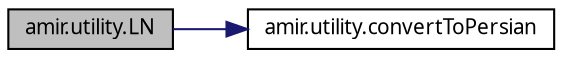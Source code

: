 digraph "amir.utility.LN"
{
 // LATEX_PDF_SIZE
  edge [fontname="FreeSans.ttf",fontsize="10",labelfontname="FreeSans.ttf",labelfontsize="10"];
  node [fontname="FreeSans.ttf",fontsize="10",shape=record];
  rankdir="LR";
  Node1 [label="amir.utility.LN",height=0.2,width=0.4,color="black", fillcolor="grey75", style="filled", fontcolor="black",tooltip="Check the active locale and choose number characters from that locale."];
  Node1 -> Node2 [color="midnightblue",fontsize="10",style="solid",fontname="FreeSans.ttf"];
  Node2 [label="amir.utility.convertToPersian",height=0.2,width=0.4,color="black", fillcolor="white", style="filled",URL="$group___utility.html#ga8b89d0d191ac53afdec68da806fe310d",tooltip=" "];
}
